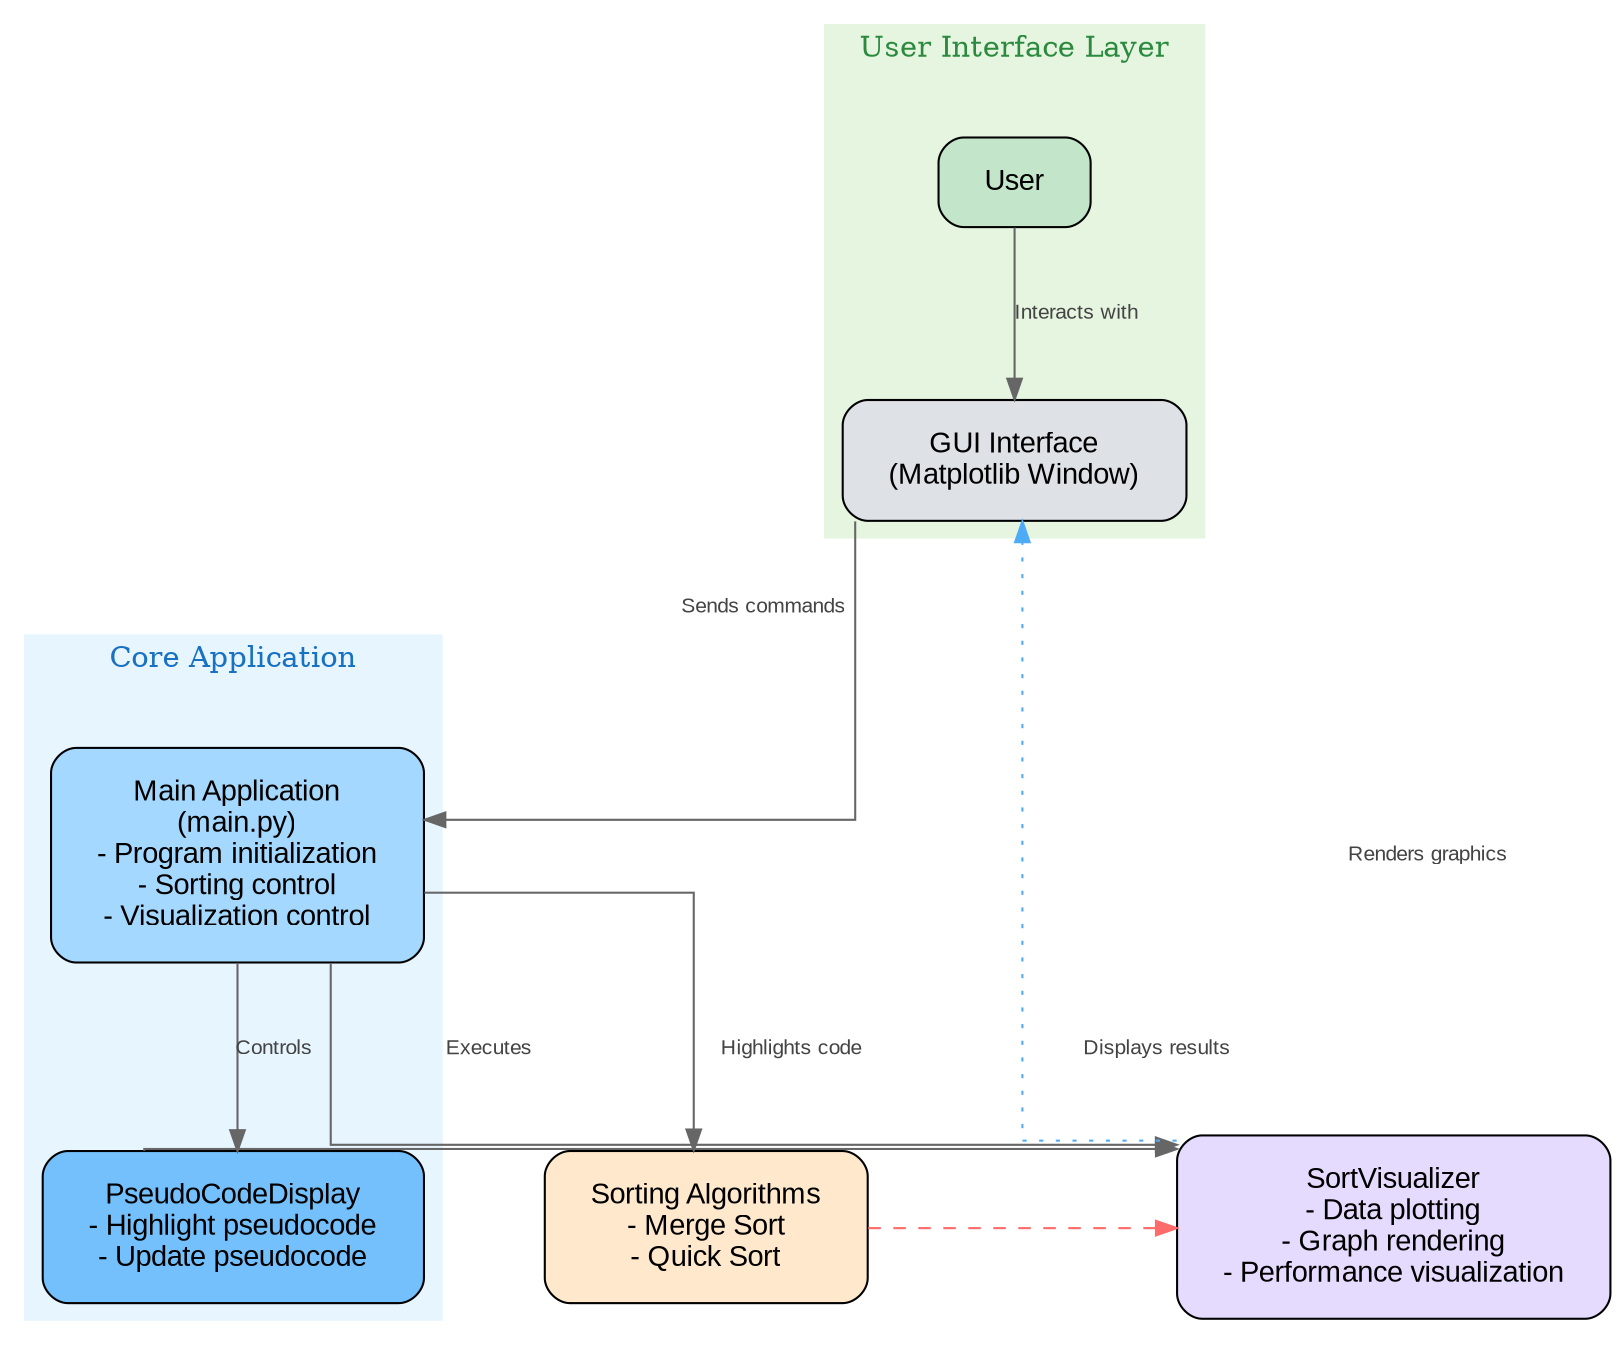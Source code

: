 digraph ProgramFlow {
    // Global settings
    rankdir=TB;
    splines=ortho;
    nodesep=0.8;
    ranksep=1.0;
    
    // Default styles
    node [
        shape=rect,
        style="rounded,filled",
        fontname="Arial",
        margin="0.3,0.2"
    ]
    edge [
        fontname="Arial",
        fontsize=10,
        color="#666666",
        fontcolor="#444444"
    ]
    
    // User interaction layer
    subgraph cluster_user {
        label="User Interface Layer";
        style=filled;
        color="#e5f5e0";
        fontcolor="#2b8a3e";
        
        user [
            label="User",
            shape=actor,
            fillcolor="#c3e6cb"
        ];
        gui [
            label="GUI Interface\n(Matplotlib Window)",
            fillcolor="#dee2e6"
        ];
    }
    
    // Application core
    subgraph cluster_core {
        label="Core Application";
        style=filled;
        color="#e7f5ff";
        fontcolor="#1971c2";
        
        main [
            label="Main Application\n(main.py)\n- Program initialization\n- Sorting control\n- Visualization control",
            fillcolor="#a5d8ff"
        ];
        
        pseudocode_display [
            label="PseudoCodeDisplay\n- Highlight pseudocode\n- Update pseudocode",
            fillcolor="#74c0fc"
        ];
    }
    
    // Algorithm implementations
    subgraph cluster_algorithms {
        label="Algorithm Implementations";
        style=filled;
        color="#fff4e6";
        fontcolor="#e67700";
        
        sorting [
            label="Sorting Algorithms\n- Merge Sort\n- Quick Sort",
            fillcolor="#ffe8cc"
        ];
    }
    
    // Visualization components
    subgraph cluster_visualization {
        label="Visualization System";
        style=filled;
        color="#f3f0ff";
        fontcolor="#6741d9";
        
        visualizer [
            label="SortVisualizer\n- Data plotting\n- Graph rendering\n- Performance visualization",
            fillcolor="#e5dbff"
        ];
    }
    
    // Relationships
    user -> gui [label="Interacts with"];
    gui -> main [label="Sends commands"];
    
    main -> pseudocode_display [label="Controls"];
    main -> sorting [label="Executes"];
    main -> visualizer [label="Displays results"];
    
    pseudocode_display -> visualizer [label="Highlights code"];
    
    {rank=same; sorting visualizer}
    
    // Performance flow
    edge [color="#ff6b6b", style=dashed]
    sorting -> visualizer [label="Performance metrics"];
    
    // Data flow
    edge [color="#4dabf7", style=dotted]
    visualizer -> gui [label="Renders graphics"];
}